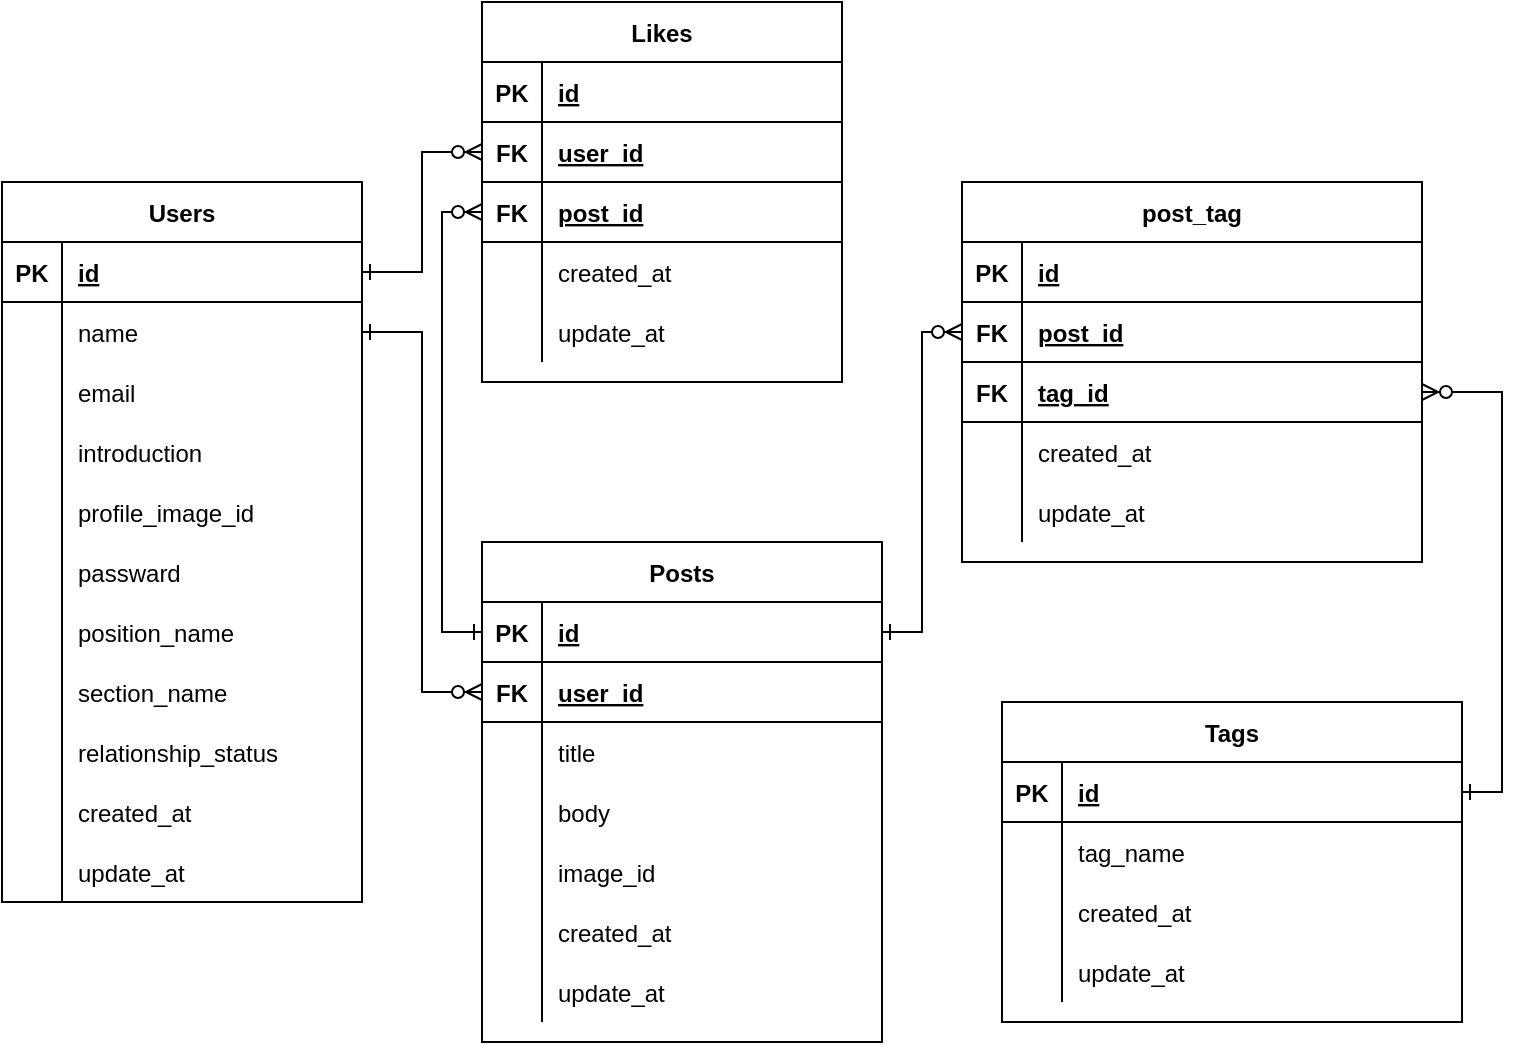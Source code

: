 <mxfile version="13.7.5" type="github">
  <diagram id="fgaytZXY9sbRwprB51xg" name="Page-1">
    <mxGraphModel dx="891" dy="886" grid="1" gridSize="10" guides="0" tooltips="1" connect="1" arrows="1" fold="1" page="0" pageScale="1" pageWidth="1169" pageHeight="827" math="0" shadow="0">
      <root>
        <mxCell id="0" />
        <mxCell id="1" parent="0" />
        <mxCell id="fjLqXx-3xqpTFQaSFBJo-1" value="Users" style="shape=table;startSize=30;container=1;collapsible=1;childLayout=tableLayout;fixedRows=1;rowLines=0;fontStyle=1;align=center;resizeLast=1;" parent="1" vertex="1">
          <mxGeometry x="280" y="40" width="180" height="360" as="geometry" />
        </mxCell>
        <mxCell id="fjLqXx-3xqpTFQaSFBJo-2" value="" style="shape=partialRectangle;collapsible=0;dropTarget=0;pointerEvents=0;fillColor=none;top=0;left=0;bottom=1;right=0;points=[[0,0.5],[1,0.5]];portConstraint=eastwest;" parent="fjLqXx-3xqpTFQaSFBJo-1" vertex="1">
          <mxGeometry y="30" width="180" height="30" as="geometry" />
        </mxCell>
        <mxCell id="fjLqXx-3xqpTFQaSFBJo-3" value="PK" style="shape=partialRectangle;connectable=0;fillColor=none;top=0;left=0;bottom=0;right=0;fontStyle=1;overflow=hidden;" parent="fjLqXx-3xqpTFQaSFBJo-2" vertex="1">
          <mxGeometry width="30" height="30" as="geometry" />
        </mxCell>
        <mxCell id="fjLqXx-3xqpTFQaSFBJo-4" value="id" style="shape=partialRectangle;connectable=0;fillColor=none;top=0;left=0;bottom=0;right=0;align=left;spacingLeft=6;fontStyle=5;overflow=hidden;" parent="fjLqXx-3xqpTFQaSFBJo-2" vertex="1">
          <mxGeometry x="30" width="150" height="30" as="geometry" />
        </mxCell>
        <mxCell id="fjLqXx-3xqpTFQaSFBJo-5" value="" style="shape=partialRectangle;collapsible=0;dropTarget=0;pointerEvents=0;fillColor=none;top=0;left=0;bottom=0;right=0;points=[[0,0.5],[1,0.5]];portConstraint=eastwest;" parent="fjLqXx-3xqpTFQaSFBJo-1" vertex="1">
          <mxGeometry y="60" width="180" height="30" as="geometry" />
        </mxCell>
        <mxCell id="fjLqXx-3xqpTFQaSFBJo-6" value="" style="shape=partialRectangle;connectable=0;fillColor=none;top=0;left=0;bottom=0;right=0;editable=1;overflow=hidden;" parent="fjLqXx-3xqpTFQaSFBJo-5" vertex="1">
          <mxGeometry width="30" height="30" as="geometry" />
        </mxCell>
        <mxCell id="fjLqXx-3xqpTFQaSFBJo-7" value="name" style="shape=partialRectangle;connectable=0;fillColor=none;top=0;left=0;bottom=0;right=0;align=left;spacingLeft=6;overflow=hidden;" parent="fjLqXx-3xqpTFQaSFBJo-5" vertex="1">
          <mxGeometry x="30" width="150" height="30" as="geometry" />
        </mxCell>
        <mxCell id="fjLqXx-3xqpTFQaSFBJo-8" value="" style="shape=partialRectangle;collapsible=0;dropTarget=0;pointerEvents=0;fillColor=none;top=0;left=0;bottom=0;right=0;points=[[0,0.5],[1,0.5]];portConstraint=eastwest;" parent="fjLqXx-3xqpTFQaSFBJo-1" vertex="1">
          <mxGeometry y="90" width="180" height="30" as="geometry" />
        </mxCell>
        <mxCell id="fjLqXx-3xqpTFQaSFBJo-9" value="" style="shape=partialRectangle;connectable=0;fillColor=none;top=0;left=0;bottom=0;right=0;editable=1;overflow=hidden;" parent="fjLqXx-3xqpTFQaSFBJo-8" vertex="1">
          <mxGeometry width="30" height="30" as="geometry" />
        </mxCell>
        <mxCell id="fjLqXx-3xqpTFQaSFBJo-10" value="email" style="shape=partialRectangle;connectable=0;fillColor=none;top=0;left=0;bottom=0;right=0;align=left;spacingLeft=6;overflow=hidden;" parent="fjLqXx-3xqpTFQaSFBJo-8" vertex="1">
          <mxGeometry x="30" width="150" height="30" as="geometry" />
        </mxCell>
        <mxCell id="fjLqXx-3xqpTFQaSFBJo-476" style="shape=partialRectangle;collapsible=0;dropTarget=0;pointerEvents=0;fillColor=none;top=0;left=0;bottom=0;right=0;points=[[0,0.5],[1,0.5]];portConstraint=eastwest;" parent="fjLqXx-3xqpTFQaSFBJo-1" vertex="1">
          <mxGeometry y="120" width="180" height="30" as="geometry" />
        </mxCell>
        <mxCell id="fjLqXx-3xqpTFQaSFBJo-477" style="shape=partialRectangle;connectable=0;fillColor=none;top=0;left=0;bottom=0;right=0;editable=1;overflow=hidden;" parent="fjLqXx-3xqpTFQaSFBJo-476" vertex="1">
          <mxGeometry width="30" height="30" as="geometry" />
        </mxCell>
        <mxCell id="fjLqXx-3xqpTFQaSFBJo-478" value="introduction" style="shape=partialRectangle;connectable=0;fillColor=none;top=0;left=0;bottom=0;right=0;align=left;spacingLeft=6;overflow=hidden;" parent="fjLqXx-3xqpTFQaSFBJo-476" vertex="1">
          <mxGeometry x="30" width="150" height="30" as="geometry" />
        </mxCell>
        <mxCell id="fjLqXx-3xqpTFQaSFBJo-473" style="shape=partialRectangle;collapsible=0;dropTarget=0;pointerEvents=0;fillColor=none;top=0;left=0;bottom=0;right=0;points=[[0,0.5],[1,0.5]];portConstraint=eastwest;" parent="fjLqXx-3xqpTFQaSFBJo-1" vertex="1">
          <mxGeometry y="150" width="180" height="30" as="geometry" />
        </mxCell>
        <mxCell id="fjLqXx-3xqpTFQaSFBJo-474" style="shape=partialRectangle;connectable=0;fillColor=none;top=0;left=0;bottom=0;right=0;editable=1;overflow=hidden;" parent="fjLqXx-3xqpTFQaSFBJo-473" vertex="1">
          <mxGeometry width="30" height="30" as="geometry" />
        </mxCell>
        <mxCell id="fjLqXx-3xqpTFQaSFBJo-475" value="profile_image_id" style="shape=partialRectangle;connectable=0;fillColor=none;top=0;left=0;bottom=0;right=0;align=left;spacingLeft=6;overflow=hidden;" parent="fjLqXx-3xqpTFQaSFBJo-473" vertex="1">
          <mxGeometry x="30" width="150" height="30" as="geometry" />
        </mxCell>
        <mxCell id="fjLqXx-3xqpTFQaSFBJo-156" style="shape=partialRectangle;collapsible=0;dropTarget=0;pointerEvents=0;fillColor=none;top=0;left=0;bottom=0;right=0;points=[[0,0.5],[1,0.5]];portConstraint=eastwest;" parent="fjLqXx-3xqpTFQaSFBJo-1" vertex="1">
          <mxGeometry y="180" width="180" height="30" as="geometry" />
        </mxCell>
        <mxCell id="fjLqXx-3xqpTFQaSFBJo-157" style="shape=partialRectangle;connectable=0;fillColor=none;top=0;left=0;bottom=0;right=0;editable=1;overflow=hidden;" parent="fjLqXx-3xqpTFQaSFBJo-156" vertex="1">
          <mxGeometry width="30" height="30" as="geometry" />
        </mxCell>
        <mxCell id="fjLqXx-3xqpTFQaSFBJo-158" value="passward" style="shape=partialRectangle;connectable=0;fillColor=none;top=0;left=0;bottom=0;right=0;align=left;spacingLeft=6;overflow=hidden;" parent="fjLqXx-3xqpTFQaSFBJo-156" vertex="1">
          <mxGeometry x="30" width="150" height="30" as="geometry" />
        </mxCell>
        <mxCell id="fjLqXx-3xqpTFQaSFBJo-159" style="shape=partialRectangle;collapsible=0;dropTarget=0;pointerEvents=0;fillColor=none;top=0;left=0;bottom=0;right=0;points=[[0,0.5],[1,0.5]];portConstraint=eastwest;" parent="fjLqXx-3xqpTFQaSFBJo-1" vertex="1">
          <mxGeometry y="210" width="180" height="30" as="geometry" />
        </mxCell>
        <mxCell id="fjLqXx-3xqpTFQaSFBJo-160" style="shape=partialRectangle;connectable=0;fillColor=none;top=0;left=0;bottom=0;right=0;editable=1;overflow=hidden;" parent="fjLqXx-3xqpTFQaSFBJo-159" vertex="1">
          <mxGeometry width="30" height="30" as="geometry" />
        </mxCell>
        <mxCell id="fjLqXx-3xqpTFQaSFBJo-161" value="position_name" style="shape=partialRectangle;connectable=0;fillColor=none;top=0;left=0;bottom=0;right=0;align=left;spacingLeft=6;overflow=hidden;" parent="fjLqXx-3xqpTFQaSFBJo-159" vertex="1">
          <mxGeometry x="30" width="150" height="30" as="geometry" />
        </mxCell>
        <mxCell id="fjLqXx-3xqpTFQaSFBJo-11" value="" style="shape=partialRectangle;collapsible=0;dropTarget=0;pointerEvents=0;fillColor=none;top=0;left=0;bottom=0;right=0;points=[[0,0.5],[1,0.5]];portConstraint=eastwest;" parent="fjLqXx-3xqpTFQaSFBJo-1" vertex="1">
          <mxGeometry y="240" width="180" height="30" as="geometry" />
        </mxCell>
        <mxCell id="fjLqXx-3xqpTFQaSFBJo-12" value="" style="shape=partialRectangle;connectable=0;fillColor=none;top=0;left=0;bottom=0;right=0;editable=1;overflow=hidden;" parent="fjLqXx-3xqpTFQaSFBJo-11" vertex="1">
          <mxGeometry width="30" height="30" as="geometry" />
        </mxCell>
        <mxCell id="fjLqXx-3xqpTFQaSFBJo-13" value="section_name" style="shape=partialRectangle;connectable=0;fillColor=none;top=0;left=0;bottom=0;right=0;align=left;spacingLeft=6;overflow=hidden;" parent="fjLqXx-3xqpTFQaSFBJo-11" vertex="1">
          <mxGeometry x="30" width="150" height="30" as="geometry" />
        </mxCell>
        <mxCell id="fjLqXx-3xqpTFQaSFBJo-150" style="shape=partialRectangle;collapsible=0;dropTarget=0;pointerEvents=0;fillColor=none;top=0;left=0;bottom=0;right=0;points=[[0,0.5],[1,0.5]];portConstraint=eastwest;" parent="fjLqXx-3xqpTFQaSFBJo-1" vertex="1">
          <mxGeometry y="270" width="180" height="30" as="geometry" />
        </mxCell>
        <mxCell id="fjLqXx-3xqpTFQaSFBJo-151" style="shape=partialRectangle;connectable=0;fillColor=none;top=0;left=0;bottom=0;right=0;editable=1;overflow=hidden;" parent="fjLqXx-3xqpTFQaSFBJo-150" vertex="1">
          <mxGeometry width="30" height="30" as="geometry" />
        </mxCell>
        <mxCell id="fjLqXx-3xqpTFQaSFBJo-152" value="relationship_status" style="shape=partialRectangle;connectable=0;fillColor=none;top=0;left=0;bottom=0;right=0;align=left;spacingLeft=6;overflow=hidden;" parent="fjLqXx-3xqpTFQaSFBJo-150" vertex="1">
          <mxGeometry x="30" width="150" height="30" as="geometry" />
        </mxCell>
        <mxCell id="fjLqXx-3xqpTFQaSFBJo-317" style="shape=partialRectangle;collapsible=0;dropTarget=0;pointerEvents=0;fillColor=none;top=0;left=0;bottom=0;right=0;points=[[0,0.5],[1,0.5]];portConstraint=eastwest;" parent="fjLqXx-3xqpTFQaSFBJo-1" vertex="1">
          <mxGeometry y="300" width="180" height="30" as="geometry" />
        </mxCell>
        <mxCell id="fjLqXx-3xqpTFQaSFBJo-318" style="shape=partialRectangle;connectable=0;fillColor=none;top=0;left=0;bottom=0;right=0;editable=1;overflow=hidden;" parent="fjLqXx-3xqpTFQaSFBJo-317" vertex="1">
          <mxGeometry width="30" height="30" as="geometry" />
        </mxCell>
        <mxCell id="fjLqXx-3xqpTFQaSFBJo-319" value="created_at" style="shape=partialRectangle;connectable=0;fillColor=none;top=0;left=0;bottom=0;right=0;align=left;spacingLeft=6;overflow=hidden;" parent="fjLqXx-3xqpTFQaSFBJo-317" vertex="1">
          <mxGeometry x="30" width="150" height="30" as="geometry" />
        </mxCell>
        <mxCell id="fjLqXx-3xqpTFQaSFBJo-314" style="shape=partialRectangle;collapsible=0;dropTarget=0;pointerEvents=0;fillColor=none;top=0;left=0;bottom=0;right=0;points=[[0,0.5],[1,0.5]];portConstraint=eastwest;" parent="fjLqXx-3xqpTFQaSFBJo-1" vertex="1">
          <mxGeometry y="330" width="180" height="30" as="geometry" />
        </mxCell>
        <mxCell id="fjLqXx-3xqpTFQaSFBJo-315" style="shape=partialRectangle;connectable=0;fillColor=none;top=0;left=0;bottom=0;right=0;editable=1;overflow=hidden;" parent="fjLqXx-3xqpTFQaSFBJo-314" vertex="1">
          <mxGeometry width="30" height="30" as="geometry" />
        </mxCell>
        <mxCell id="fjLqXx-3xqpTFQaSFBJo-316" value="update_at" style="shape=partialRectangle;connectable=0;fillColor=none;top=0;left=0;bottom=0;right=0;align=left;spacingLeft=6;overflow=hidden;" parent="fjLqXx-3xqpTFQaSFBJo-314" vertex="1">
          <mxGeometry x="30" width="150" height="30" as="geometry" />
        </mxCell>
        <mxCell id="KRqI4D_u50lAk2hD41Ln-3" style="edgeStyle=orthogonalEdgeStyle;rounded=0;orthogonalLoop=1;jettySize=auto;html=1;exitX=1;exitY=0.5;exitDx=0;exitDy=0;entryX=0;entryY=0.5;entryDx=0;entryDy=0;endArrow=ERzeroToMany;endFill=1;startArrow=ERone;startFill=0;" edge="1" parent="1" source="fjLqXx-3xqpTFQaSFBJo-5" target="fjLqXx-3xqpTFQaSFBJo-284">
          <mxGeometry relative="1" as="geometry" />
        </mxCell>
        <mxCell id="KRqI4D_u50lAk2hD41Ln-5" style="edgeStyle=orthogonalEdgeStyle;rounded=0;orthogonalLoop=1;jettySize=auto;html=1;exitX=1;exitY=0.5;exitDx=0;exitDy=0;entryX=1;entryY=0.5;entryDx=0;entryDy=0;endArrow=ERzeroToMany;endFill=1;startArrow=ERone;startFill=0;" edge="1" parent="1" source="fjLqXx-3xqpTFQaSFBJo-253" target="fjLqXx-3xqpTFQaSFBJo-308">
          <mxGeometry relative="1" as="geometry" />
        </mxCell>
        <mxCell id="KRqI4D_u50lAk2hD41Ln-7" style="edgeStyle=orthogonalEdgeStyle;rounded=0;orthogonalLoop=1;jettySize=auto;html=1;exitX=1;exitY=0.5;exitDx=0;exitDy=0;entryX=0;entryY=0.5;entryDx=0;entryDy=0;startArrow=ERone;startFill=0;endArrow=ERzeroToMany;endFill=1;" edge="1" parent="1" source="fjLqXx-3xqpTFQaSFBJo-2" target="fjLqXx-3xqpTFQaSFBJo-422">
          <mxGeometry relative="1" as="geometry" />
        </mxCell>
        <mxCell id="fjLqXx-3xqpTFQaSFBJo-406" value="Likes" style="shape=table;startSize=30;container=1;collapsible=1;childLayout=tableLayout;fixedRows=1;rowLines=0;fontStyle=1;align=center;resizeLast=1;rounded=0;sketch=0;" parent="1" vertex="1">
          <mxGeometry x="520" y="-50" width="180" height="190" as="geometry" />
        </mxCell>
        <mxCell id="fjLqXx-3xqpTFQaSFBJo-407" value="" style="shape=partialRectangle;collapsible=0;dropTarget=0;pointerEvents=0;fillColor=none;top=0;left=0;bottom=1;right=0;points=[[0,0.5],[1,0.5]];portConstraint=eastwest;" parent="fjLqXx-3xqpTFQaSFBJo-406" vertex="1">
          <mxGeometry y="30" width="180" height="30" as="geometry" />
        </mxCell>
        <mxCell id="fjLqXx-3xqpTFQaSFBJo-408" value="PK" style="shape=partialRectangle;connectable=0;fillColor=none;top=0;left=0;bottom=0;right=0;fontStyle=1;overflow=hidden;" parent="fjLqXx-3xqpTFQaSFBJo-407" vertex="1">
          <mxGeometry width="30" height="30" as="geometry" />
        </mxCell>
        <mxCell id="fjLqXx-3xqpTFQaSFBJo-409" value="id" style="shape=partialRectangle;connectable=0;fillColor=none;top=0;left=0;bottom=0;right=0;align=left;spacingLeft=6;fontStyle=5;overflow=hidden;" parent="fjLqXx-3xqpTFQaSFBJo-407" vertex="1">
          <mxGeometry x="30" width="150" height="30" as="geometry" />
        </mxCell>
        <mxCell id="fjLqXx-3xqpTFQaSFBJo-422" style="shape=partialRectangle;collapsible=0;dropTarget=0;pointerEvents=0;fillColor=none;top=0;left=0;bottom=1;right=0;points=[[0,0.5],[1,0.5]];portConstraint=eastwest;" parent="fjLqXx-3xqpTFQaSFBJo-406" vertex="1">
          <mxGeometry y="60" width="180" height="30" as="geometry" />
        </mxCell>
        <mxCell id="fjLqXx-3xqpTFQaSFBJo-423" value="FK" style="shape=partialRectangle;connectable=0;fillColor=none;top=0;left=0;bottom=0;right=0;fontStyle=1;overflow=hidden;" parent="fjLqXx-3xqpTFQaSFBJo-422" vertex="1">
          <mxGeometry width="30" height="30" as="geometry" />
        </mxCell>
        <mxCell id="fjLqXx-3xqpTFQaSFBJo-424" value="user_id" style="shape=partialRectangle;connectable=0;fillColor=none;top=0;left=0;bottom=0;right=0;align=left;spacingLeft=6;fontStyle=5;overflow=hidden;" parent="fjLqXx-3xqpTFQaSFBJo-422" vertex="1">
          <mxGeometry x="30" width="150" height="30" as="geometry" />
        </mxCell>
        <mxCell id="fjLqXx-3xqpTFQaSFBJo-419" style="shape=partialRectangle;collapsible=0;dropTarget=0;pointerEvents=0;fillColor=none;top=0;left=0;bottom=1;right=0;points=[[0,0.5],[1,0.5]];portConstraint=eastwest;" parent="fjLqXx-3xqpTFQaSFBJo-406" vertex="1">
          <mxGeometry y="90" width="180" height="30" as="geometry" />
        </mxCell>
        <mxCell id="fjLqXx-3xqpTFQaSFBJo-420" value="FK" style="shape=partialRectangle;connectable=0;fillColor=none;top=0;left=0;bottom=0;right=0;fontStyle=1;overflow=hidden;" parent="fjLqXx-3xqpTFQaSFBJo-419" vertex="1">
          <mxGeometry width="30" height="30" as="geometry" />
        </mxCell>
        <mxCell id="fjLqXx-3xqpTFQaSFBJo-421" value="post_id" style="shape=partialRectangle;connectable=0;fillColor=none;top=0;left=0;bottom=0;right=0;align=left;spacingLeft=6;fontStyle=5;overflow=hidden;" parent="fjLqXx-3xqpTFQaSFBJo-419" vertex="1">
          <mxGeometry x="30" width="150" height="30" as="geometry" />
        </mxCell>
        <mxCell id="fjLqXx-3xqpTFQaSFBJo-416" value="" style="shape=partialRectangle;collapsible=0;dropTarget=0;pointerEvents=0;fillColor=none;top=0;left=0;bottom=0;right=0;points=[[0,0.5],[1,0.5]];portConstraint=eastwest;" parent="fjLqXx-3xqpTFQaSFBJo-406" vertex="1">
          <mxGeometry y="120" width="180" height="30" as="geometry" />
        </mxCell>
        <mxCell id="fjLqXx-3xqpTFQaSFBJo-417" value="" style="shape=partialRectangle;connectable=0;fillColor=none;top=0;left=0;bottom=0;right=0;editable=1;overflow=hidden;" parent="fjLqXx-3xqpTFQaSFBJo-416" vertex="1">
          <mxGeometry width="30" height="30" as="geometry" />
        </mxCell>
        <mxCell id="fjLqXx-3xqpTFQaSFBJo-418" value="created_at" style="shape=partialRectangle;connectable=0;fillColor=none;top=0;left=0;bottom=0;right=0;align=left;spacingLeft=6;overflow=hidden;" parent="fjLqXx-3xqpTFQaSFBJo-416" vertex="1">
          <mxGeometry x="30" width="150" height="30" as="geometry" />
        </mxCell>
        <mxCell id="fjLqXx-3xqpTFQaSFBJo-432" style="shape=partialRectangle;collapsible=0;dropTarget=0;pointerEvents=0;fillColor=none;top=0;left=0;bottom=0;right=0;points=[[0,0.5],[1,0.5]];portConstraint=eastwest;" parent="fjLqXx-3xqpTFQaSFBJo-406" vertex="1">
          <mxGeometry y="150" width="180" height="30" as="geometry" />
        </mxCell>
        <mxCell id="fjLqXx-3xqpTFQaSFBJo-433" style="shape=partialRectangle;connectable=0;fillColor=none;top=0;left=0;bottom=0;right=0;editable=1;overflow=hidden;" parent="fjLqXx-3xqpTFQaSFBJo-432" vertex="1">
          <mxGeometry width="30" height="30" as="geometry" />
        </mxCell>
        <mxCell id="fjLqXx-3xqpTFQaSFBJo-434" value="update_at" style="shape=partialRectangle;connectable=0;fillColor=none;top=0;left=0;bottom=0;right=0;align=left;spacingLeft=6;overflow=hidden;" parent="fjLqXx-3xqpTFQaSFBJo-432" vertex="1">
          <mxGeometry x="30" width="150" height="30" as="geometry" />
        </mxCell>
        <mxCell id="fjLqXx-3xqpTFQaSFBJo-14" value="Posts" style="shape=table;startSize=30;container=1;collapsible=1;childLayout=tableLayout;fixedRows=1;rowLines=0;fontStyle=1;align=center;resizeLast=1;" parent="1" vertex="1">
          <mxGeometry x="520" y="220" width="200" height="250" as="geometry" />
        </mxCell>
        <mxCell id="fjLqXx-3xqpTFQaSFBJo-15" value="" style="shape=partialRectangle;collapsible=0;dropTarget=0;pointerEvents=0;fillColor=none;top=0;left=0;bottom=1;right=0;points=[[0,0.5],[1,0.5]];portConstraint=eastwest;" parent="fjLqXx-3xqpTFQaSFBJo-14" vertex="1">
          <mxGeometry y="30" width="200" height="30" as="geometry" />
        </mxCell>
        <mxCell id="fjLqXx-3xqpTFQaSFBJo-16" value="PK" style="shape=partialRectangle;connectable=0;fillColor=none;top=0;left=0;bottom=0;right=0;fontStyle=1;overflow=hidden;" parent="fjLqXx-3xqpTFQaSFBJo-15" vertex="1">
          <mxGeometry width="30" height="30" as="geometry" />
        </mxCell>
        <mxCell id="fjLqXx-3xqpTFQaSFBJo-17" value="id" style="shape=partialRectangle;connectable=0;fillColor=none;top=0;left=0;bottom=0;right=0;align=left;spacingLeft=6;fontStyle=5;overflow=hidden;" parent="fjLqXx-3xqpTFQaSFBJo-15" vertex="1">
          <mxGeometry x="30" width="170" height="30" as="geometry" />
        </mxCell>
        <mxCell id="fjLqXx-3xqpTFQaSFBJo-284" style="shape=partialRectangle;collapsible=0;dropTarget=0;pointerEvents=0;fillColor=none;top=0;left=0;bottom=1;right=0;points=[[0,0.5],[1,0.5]];portConstraint=eastwest;" parent="fjLqXx-3xqpTFQaSFBJo-14" vertex="1">
          <mxGeometry y="60" width="200" height="30" as="geometry" />
        </mxCell>
        <mxCell id="fjLqXx-3xqpTFQaSFBJo-285" value="FK" style="shape=partialRectangle;connectable=0;fillColor=none;top=0;left=0;bottom=0;right=0;fontStyle=1;overflow=hidden;" parent="fjLqXx-3xqpTFQaSFBJo-284" vertex="1">
          <mxGeometry width="30" height="30" as="geometry" />
        </mxCell>
        <mxCell id="fjLqXx-3xqpTFQaSFBJo-286" value="user_id" style="shape=partialRectangle;connectable=0;fillColor=none;top=0;left=0;bottom=0;right=0;align=left;spacingLeft=6;fontStyle=5;overflow=hidden;" parent="fjLqXx-3xqpTFQaSFBJo-284" vertex="1">
          <mxGeometry x="30" width="170" height="30" as="geometry" />
        </mxCell>
        <mxCell id="fjLqXx-3xqpTFQaSFBJo-18" value="" style="shape=partialRectangle;collapsible=0;dropTarget=0;pointerEvents=0;fillColor=none;top=0;left=0;bottom=0;right=0;points=[[0,0.5],[1,0.5]];portConstraint=eastwest;" parent="fjLqXx-3xqpTFQaSFBJo-14" vertex="1">
          <mxGeometry y="90" width="200" height="30" as="geometry" />
        </mxCell>
        <mxCell id="fjLqXx-3xqpTFQaSFBJo-19" value="" style="shape=partialRectangle;connectable=0;fillColor=none;top=0;left=0;bottom=0;right=0;editable=1;overflow=hidden;" parent="fjLqXx-3xqpTFQaSFBJo-18" vertex="1">
          <mxGeometry width="30" height="30" as="geometry" />
        </mxCell>
        <mxCell id="fjLqXx-3xqpTFQaSFBJo-20" value="title" style="shape=partialRectangle;connectable=0;fillColor=none;top=0;left=0;bottom=0;right=0;align=left;spacingLeft=6;overflow=hidden;" parent="fjLqXx-3xqpTFQaSFBJo-18" vertex="1">
          <mxGeometry x="30" width="170" height="30" as="geometry" />
        </mxCell>
        <mxCell id="fjLqXx-3xqpTFQaSFBJo-180" style="shape=partialRectangle;collapsible=0;dropTarget=0;pointerEvents=0;fillColor=none;top=0;left=0;bottom=0;right=0;points=[[0,0.5],[1,0.5]];portConstraint=eastwest;" parent="fjLqXx-3xqpTFQaSFBJo-14" vertex="1">
          <mxGeometry y="120" width="200" height="30" as="geometry" />
        </mxCell>
        <mxCell id="fjLqXx-3xqpTFQaSFBJo-181" style="shape=partialRectangle;connectable=0;fillColor=none;top=0;left=0;bottom=0;right=0;editable=1;overflow=hidden;" parent="fjLqXx-3xqpTFQaSFBJo-180" vertex="1">
          <mxGeometry width="30" height="30" as="geometry" />
        </mxCell>
        <mxCell id="fjLqXx-3xqpTFQaSFBJo-182" value="body" style="shape=partialRectangle;connectable=0;fillColor=none;top=0;left=0;bottom=0;right=0;align=left;spacingLeft=6;overflow=hidden;" parent="fjLqXx-3xqpTFQaSFBJo-180" vertex="1">
          <mxGeometry x="30" width="170" height="30" as="geometry" />
        </mxCell>
        <mxCell id="fjLqXx-3xqpTFQaSFBJo-21" value="" style="shape=partialRectangle;collapsible=0;dropTarget=0;pointerEvents=0;fillColor=none;top=0;left=0;bottom=0;right=0;points=[[0,0.5],[1,0.5]];portConstraint=eastwest;" parent="fjLqXx-3xqpTFQaSFBJo-14" vertex="1">
          <mxGeometry y="150" width="200" height="30" as="geometry" />
        </mxCell>
        <mxCell id="fjLqXx-3xqpTFQaSFBJo-22" value="" style="shape=partialRectangle;connectable=0;fillColor=none;top=0;left=0;bottom=0;right=0;editable=1;overflow=hidden;" parent="fjLqXx-3xqpTFQaSFBJo-21" vertex="1">
          <mxGeometry width="30" height="30" as="geometry" />
        </mxCell>
        <mxCell id="fjLqXx-3xqpTFQaSFBJo-23" value="image_id" style="shape=partialRectangle;connectable=0;fillColor=none;top=0;left=0;bottom=0;right=0;align=left;spacingLeft=6;overflow=hidden;" parent="fjLqXx-3xqpTFQaSFBJo-21" vertex="1">
          <mxGeometry x="30" width="170" height="30" as="geometry" />
        </mxCell>
        <mxCell id="fjLqXx-3xqpTFQaSFBJo-24" value="" style="shape=partialRectangle;collapsible=0;dropTarget=0;pointerEvents=0;fillColor=none;top=0;left=0;bottom=0;right=0;points=[[0,0.5],[1,0.5]];portConstraint=eastwest;" parent="fjLqXx-3xqpTFQaSFBJo-14" vertex="1">
          <mxGeometry y="180" width="200" height="30" as="geometry" />
        </mxCell>
        <mxCell id="fjLqXx-3xqpTFQaSFBJo-25" value="" style="shape=partialRectangle;connectable=0;fillColor=none;top=0;left=0;bottom=0;right=0;editable=1;overflow=hidden;" parent="fjLqXx-3xqpTFQaSFBJo-24" vertex="1">
          <mxGeometry width="30" height="30" as="geometry" />
        </mxCell>
        <mxCell id="fjLqXx-3xqpTFQaSFBJo-26" value="created_at" style="shape=partialRectangle;connectable=0;fillColor=none;top=0;left=0;bottom=0;right=0;align=left;spacingLeft=6;overflow=hidden;" parent="fjLqXx-3xqpTFQaSFBJo-24" vertex="1">
          <mxGeometry x="30" width="170" height="30" as="geometry" />
        </mxCell>
        <mxCell id="fjLqXx-3xqpTFQaSFBJo-360" style="shape=partialRectangle;collapsible=0;dropTarget=0;pointerEvents=0;fillColor=none;top=0;left=0;bottom=0;right=0;points=[[0,0.5],[1,0.5]];portConstraint=eastwest;" parent="fjLqXx-3xqpTFQaSFBJo-14" vertex="1">
          <mxGeometry y="210" width="200" height="30" as="geometry" />
        </mxCell>
        <mxCell id="fjLqXx-3xqpTFQaSFBJo-361" style="shape=partialRectangle;connectable=0;fillColor=none;top=0;left=0;bottom=0;right=0;editable=1;overflow=hidden;" parent="fjLqXx-3xqpTFQaSFBJo-360" vertex="1">
          <mxGeometry width="30" height="30" as="geometry" />
        </mxCell>
        <mxCell id="fjLqXx-3xqpTFQaSFBJo-362" value="update_at" style="shape=partialRectangle;connectable=0;fillColor=none;top=0;left=0;bottom=0;right=0;align=left;spacingLeft=6;overflow=hidden;" parent="fjLqXx-3xqpTFQaSFBJo-360" vertex="1">
          <mxGeometry x="30" width="170" height="30" as="geometry" />
        </mxCell>
        <mxCell id="fjLqXx-3xqpTFQaSFBJo-29" value="post_tag" style="shape=table;startSize=30;container=1;collapsible=1;childLayout=tableLayout;fixedRows=1;rowLines=0;fontStyle=1;align=center;resizeLast=1;" parent="1" vertex="1">
          <mxGeometry x="760" y="40" width="230" height="190" as="geometry" />
        </mxCell>
        <mxCell id="fjLqXx-3xqpTFQaSFBJo-30" value="" style="shape=partialRectangle;collapsible=0;dropTarget=0;pointerEvents=0;fillColor=none;top=0;left=0;bottom=1;right=0;points=[[0,0.5],[1,0.5]];portConstraint=eastwest;" parent="fjLqXx-3xqpTFQaSFBJo-29" vertex="1">
          <mxGeometry y="30" width="230" height="30" as="geometry" />
        </mxCell>
        <mxCell id="fjLqXx-3xqpTFQaSFBJo-31" value="PK" style="shape=partialRectangle;connectable=0;fillColor=none;top=0;left=0;bottom=0;right=0;fontStyle=1;overflow=hidden;" parent="fjLqXx-3xqpTFQaSFBJo-30" vertex="1">
          <mxGeometry width="30" height="30" as="geometry" />
        </mxCell>
        <mxCell id="fjLqXx-3xqpTFQaSFBJo-32" value="id" style="shape=partialRectangle;connectable=0;fillColor=none;top=0;left=0;bottom=0;right=0;align=left;spacingLeft=6;fontStyle=5;overflow=hidden;" parent="fjLqXx-3xqpTFQaSFBJo-30" vertex="1">
          <mxGeometry x="30" width="200" height="30" as="geometry" />
        </mxCell>
        <mxCell id="fjLqXx-3xqpTFQaSFBJo-293" style="shape=partialRectangle;collapsible=0;dropTarget=0;pointerEvents=0;fillColor=none;top=0;left=0;bottom=1;right=0;points=[[0,0.5],[1,0.5]];portConstraint=eastwest;" parent="fjLqXx-3xqpTFQaSFBJo-29" vertex="1">
          <mxGeometry y="60" width="230" height="30" as="geometry" />
        </mxCell>
        <mxCell id="fjLqXx-3xqpTFQaSFBJo-294" value="FK" style="shape=partialRectangle;connectable=0;fillColor=none;top=0;left=0;bottom=0;right=0;fontStyle=1;overflow=hidden;" parent="fjLqXx-3xqpTFQaSFBJo-293" vertex="1">
          <mxGeometry width="30" height="30" as="geometry" />
        </mxCell>
        <mxCell id="fjLqXx-3xqpTFQaSFBJo-295" value="post_id" style="shape=partialRectangle;connectable=0;fillColor=none;top=0;left=0;bottom=0;right=0;align=left;spacingLeft=6;fontStyle=5;overflow=hidden;" parent="fjLqXx-3xqpTFQaSFBJo-293" vertex="1">
          <mxGeometry x="30" width="200" height="30" as="geometry" />
        </mxCell>
        <mxCell id="fjLqXx-3xqpTFQaSFBJo-308" style="shape=partialRectangle;collapsible=0;dropTarget=0;pointerEvents=0;fillColor=none;top=0;left=0;bottom=1;right=0;points=[[0,0.5],[1,0.5]];portConstraint=eastwest;" parent="fjLqXx-3xqpTFQaSFBJo-29" vertex="1">
          <mxGeometry y="90" width="230" height="30" as="geometry" />
        </mxCell>
        <mxCell id="fjLqXx-3xqpTFQaSFBJo-309" value="FK" style="shape=partialRectangle;connectable=0;fillColor=none;top=0;left=0;bottom=0;right=0;fontStyle=1;overflow=hidden;" parent="fjLqXx-3xqpTFQaSFBJo-308" vertex="1">
          <mxGeometry width="30" height="30" as="geometry" />
        </mxCell>
        <mxCell id="fjLqXx-3xqpTFQaSFBJo-310" value="tag_id" style="shape=partialRectangle;connectable=0;fillColor=none;top=0;left=0;bottom=0;right=0;align=left;spacingLeft=6;fontStyle=5;overflow=hidden;" parent="fjLqXx-3xqpTFQaSFBJo-308" vertex="1">
          <mxGeometry x="30" width="200" height="30" as="geometry" />
        </mxCell>
        <mxCell id="fjLqXx-3xqpTFQaSFBJo-395" style="shape=partialRectangle;collapsible=0;dropTarget=0;pointerEvents=0;fillColor=none;top=0;left=0;bottom=0;right=0;points=[[0,0.5],[1,0.5]];portConstraint=eastwest;" parent="fjLqXx-3xqpTFQaSFBJo-29" vertex="1">
          <mxGeometry y="120" width="230" height="30" as="geometry" />
        </mxCell>
        <mxCell id="fjLqXx-3xqpTFQaSFBJo-396" style="shape=partialRectangle;connectable=0;fillColor=none;top=0;left=0;bottom=0;right=0;editable=1;overflow=hidden;" parent="fjLqXx-3xqpTFQaSFBJo-395" vertex="1">
          <mxGeometry width="30" height="30" as="geometry" />
        </mxCell>
        <mxCell id="fjLqXx-3xqpTFQaSFBJo-397" value="created_at" style="shape=partialRectangle;connectable=0;fillColor=none;top=0;left=0;bottom=0;right=0;align=left;spacingLeft=6;overflow=hidden;" parent="fjLqXx-3xqpTFQaSFBJo-395" vertex="1">
          <mxGeometry x="30" width="200" height="30" as="geometry" />
        </mxCell>
        <mxCell id="fjLqXx-3xqpTFQaSFBJo-168" style="shape=partialRectangle;collapsible=0;dropTarget=0;pointerEvents=0;fillColor=none;top=0;left=0;bottom=0;right=0;points=[[0,0.5],[1,0.5]];portConstraint=eastwest;" parent="fjLqXx-3xqpTFQaSFBJo-29" vertex="1">
          <mxGeometry y="150" width="230" height="30" as="geometry" />
        </mxCell>
        <mxCell id="fjLqXx-3xqpTFQaSFBJo-169" style="shape=partialRectangle;connectable=0;fillColor=none;top=0;left=0;bottom=0;right=0;editable=1;overflow=hidden;" parent="fjLqXx-3xqpTFQaSFBJo-168" vertex="1">
          <mxGeometry width="30" height="30" as="geometry" />
        </mxCell>
        <mxCell id="fjLqXx-3xqpTFQaSFBJo-170" value="update_at" style="shape=partialRectangle;connectable=0;fillColor=none;top=0;left=0;bottom=0;right=0;align=left;spacingLeft=6;overflow=hidden;" parent="fjLqXx-3xqpTFQaSFBJo-168" vertex="1">
          <mxGeometry x="30" width="200" height="30" as="geometry" />
        </mxCell>
        <mxCell id="KRqI4D_u50lAk2hD41Ln-10" style="edgeStyle=orthogonalEdgeStyle;rounded=0;orthogonalLoop=1;jettySize=auto;html=1;exitX=1;exitY=0.5;exitDx=0;exitDy=0;startArrow=ERone;startFill=0;endArrow=ERzeroToMany;endFill=1;" edge="1" parent="1" source="fjLqXx-3xqpTFQaSFBJo-15" target="fjLqXx-3xqpTFQaSFBJo-293">
          <mxGeometry relative="1" as="geometry" />
        </mxCell>
        <mxCell id="fjLqXx-3xqpTFQaSFBJo-252" value="Tags" style="shape=table;startSize=30;container=1;collapsible=1;childLayout=tableLayout;fixedRows=1;rowLines=0;fontStyle=1;align=center;resizeLast=1;" parent="1" vertex="1">
          <mxGeometry x="780" y="300" width="230" height="160" as="geometry" />
        </mxCell>
        <mxCell id="fjLqXx-3xqpTFQaSFBJo-253" value="" style="shape=partialRectangle;collapsible=0;dropTarget=0;pointerEvents=0;fillColor=none;top=0;left=0;bottom=1;right=0;points=[[0,0.5],[1,0.5]];portConstraint=eastwest;" parent="fjLqXx-3xqpTFQaSFBJo-252" vertex="1">
          <mxGeometry y="30" width="230" height="30" as="geometry" />
        </mxCell>
        <mxCell id="fjLqXx-3xqpTFQaSFBJo-254" value="PK" style="shape=partialRectangle;connectable=0;fillColor=none;top=0;left=0;bottom=0;right=0;fontStyle=1;overflow=hidden;" parent="fjLqXx-3xqpTFQaSFBJo-253" vertex="1">
          <mxGeometry width="30" height="30" as="geometry" />
        </mxCell>
        <mxCell id="fjLqXx-3xqpTFQaSFBJo-255" value="id" style="shape=partialRectangle;connectable=0;fillColor=none;top=0;left=0;bottom=0;right=0;align=left;spacingLeft=6;fontStyle=5;overflow=hidden;" parent="fjLqXx-3xqpTFQaSFBJo-253" vertex="1">
          <mxGeometry x="30" width="200" height="30" as="geometry" />
        </mxCell>
        <mxCell id="fjLqXx-3xqpTFQaSFBJo-256" value="" style="shape=partialRectangle;collapsible=0;dropTarget=0;pointerEvents=0;fillColor=none;top=0;left=0;bottom=0;right=0;points=[[0,0.5],[1,0.5]];portConstraint=eastwest;" parent="fjLqXx-3xqpTFQaSFBJo-252" vertex="1">
          <mxGeometry y="60" width="230" height="30" as="geometry" />
        </mxCell>
        <mxCell id="fjLqXx-3xqpTFQaSFBJo-257" value="" style="shape=partialRectangle;connectable=0;fillColor=none;top=0;left=0;bottom=0;right=0;editable=1;overflow=hidden;" parent="fjLqXx-3xqpTFQaSFBJo-256" vertex="1">
          <mxGeometry width="30" height="30" as="geometry" />
        </mxCell>
        <mxCell id="fjLqXx-3xqpTFQaSFBJo-258" value="tag_name" style="shape=partialRectangle;connectable=0;fillColor=none;top=0;left=0;bottom=0;right=0;align=left;spacingLeft=6;overflow=hidden;" parent="fjLqXx-3xqpTFQaSFBJo-256" vertex="1">
          <mxGeometry x="30" width="200" height="30" as="geometry" />
        </mxCell>
        <mxCell id="fjLqXx-3xqpTFQaSFBJo-259" value="" style="shape=partialRectangle;collapsible=0;dropTarget=0;pointerEvents=0;fillColor=none;top=0;left=0;bottom=0;right=0;points=[[0,0.5],[1,0.5]];portConstraint=eastwest;" parent="fjLqXx-3xqpTFQaSFBJo-252" vertex="1">
          <mxGeometry y="90" width="230" height="30" as="geometry" />
        </mxCell>
        <mxCell id="fjLqXx-3xqpTFQaSFBJo-260" value="" style="shape=partialRectangle;connectable=0;fillColor=none;top=0;left=0;bottom=0;right=0;editable=1;overflow=hidden;" parent="fjLqXx-3xqpTFQaSFBJo-259" vertex="1">
          <mxGeometry width="30" height="30" as="geometry" />
        </mxCell>
        <mxCell id="fjLqXx-3xqpTFQaSFBJo-261" value="created_at" style="shape=partialRectangle;connectable=0;fillColor=none;top=0;left=0;bottom=0;right=0;align=left;spacingLeft=6;overflow=hidden;" parent="fjLqXx-3xqpTFQaSFBJo-259" vertex="1">
          <mxGeometry x="30" width="200" height="30" as="geometry" />
        </mxCell>
        <mxCell id="fjLqXx-3xqpTFQaSFBJo-329" style="shape=partialRectangle;collapsible=0;dropTarget=0;pointerEvents=0;fillColor=none;top=0;left=0;bottom=0;right=0;points=[[0,0.5],[1,0.5]];portConstraint=eastwest;" parent="fjLqXx-3xqpTFQaSFBJo-252" vertex="1">
          <mxGeometry y="120" width="230" height="30" as="geometry" />
        </mxCell>
        <mxCell id="fjLqXx-3xqpTFQaSFBJo-330" style="shape=partialRectangle;connectable=0;fillColor=none;top=0;left=0;bottom=0;right=0;editable=1;overflow=hidden;" parent="fjLqXx-3xqpTFQaSFBJo-329" vertex="1">
          <mxGeometry width="30" height="30" as="geometry" />
        </mxCell>
        <mxCell id="fjLqXx-3xqpTFQaSFBJo-331" value="update_at" style="shape=partialRectangle;connectable=0;fillColor=none;top=0;left=0;bottom=0;right=0;align=left;spacingLeft=6;overflow=hidden;" parent="fjLqXx-3xqpTFQaSFBJo-329" vertex="1">
          <mxGeometry x="30" width="200" height="30" as="geometry" />
        </mxCell>
        <mxCell id="KRqI4D_u50lAk2hD41Ln-13" style="edgeStyle=orthogonalEdgeStyle;rounded=0;orthogonalLoop=1;jettySize=auto;html=1;exitX=0;exitY=0.5;exitDx=0;exitDy=0;entryX=0;entryY=0.5;entryDx=0;entryDy=0;startArrow=ERone;startFill=0;endArrow=ERzeroToMany;endFill=1;" edge="1" parent="1" source="fjLqXx-3xqpTFQaSFBJo-15" target="fjLqXx-3xqpTFQaSFBJo-419">
          <mxGeometry relative="1" as="geometry" />
        </mxCell>
      </root>
    </mxGraphModel>
  </diagram>
</mxfile>

